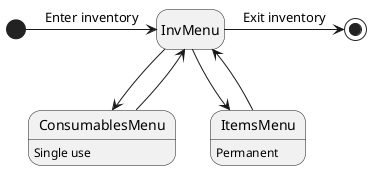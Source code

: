 @startuml Inventory
/'==============
= Set Defaults =
=============='/
skinparam defaultFontName Fira Code
hide empty description

/'========
= States =
========'/

ConsumablesMenu : Single use
ItemsMenu : Permanent
state ConsumablesMenu


/'=============
= Transitions =
============='/

[*] -> InvMenu : Enter inventory
InvMenu --> ConsumablesMenu
ConsumablesMenu --> InvMenu
InvMenu --> ItemsMenu
ItemsMenu --> InvMenu
InvMenu -> [*] : Exit inventory

@enduml